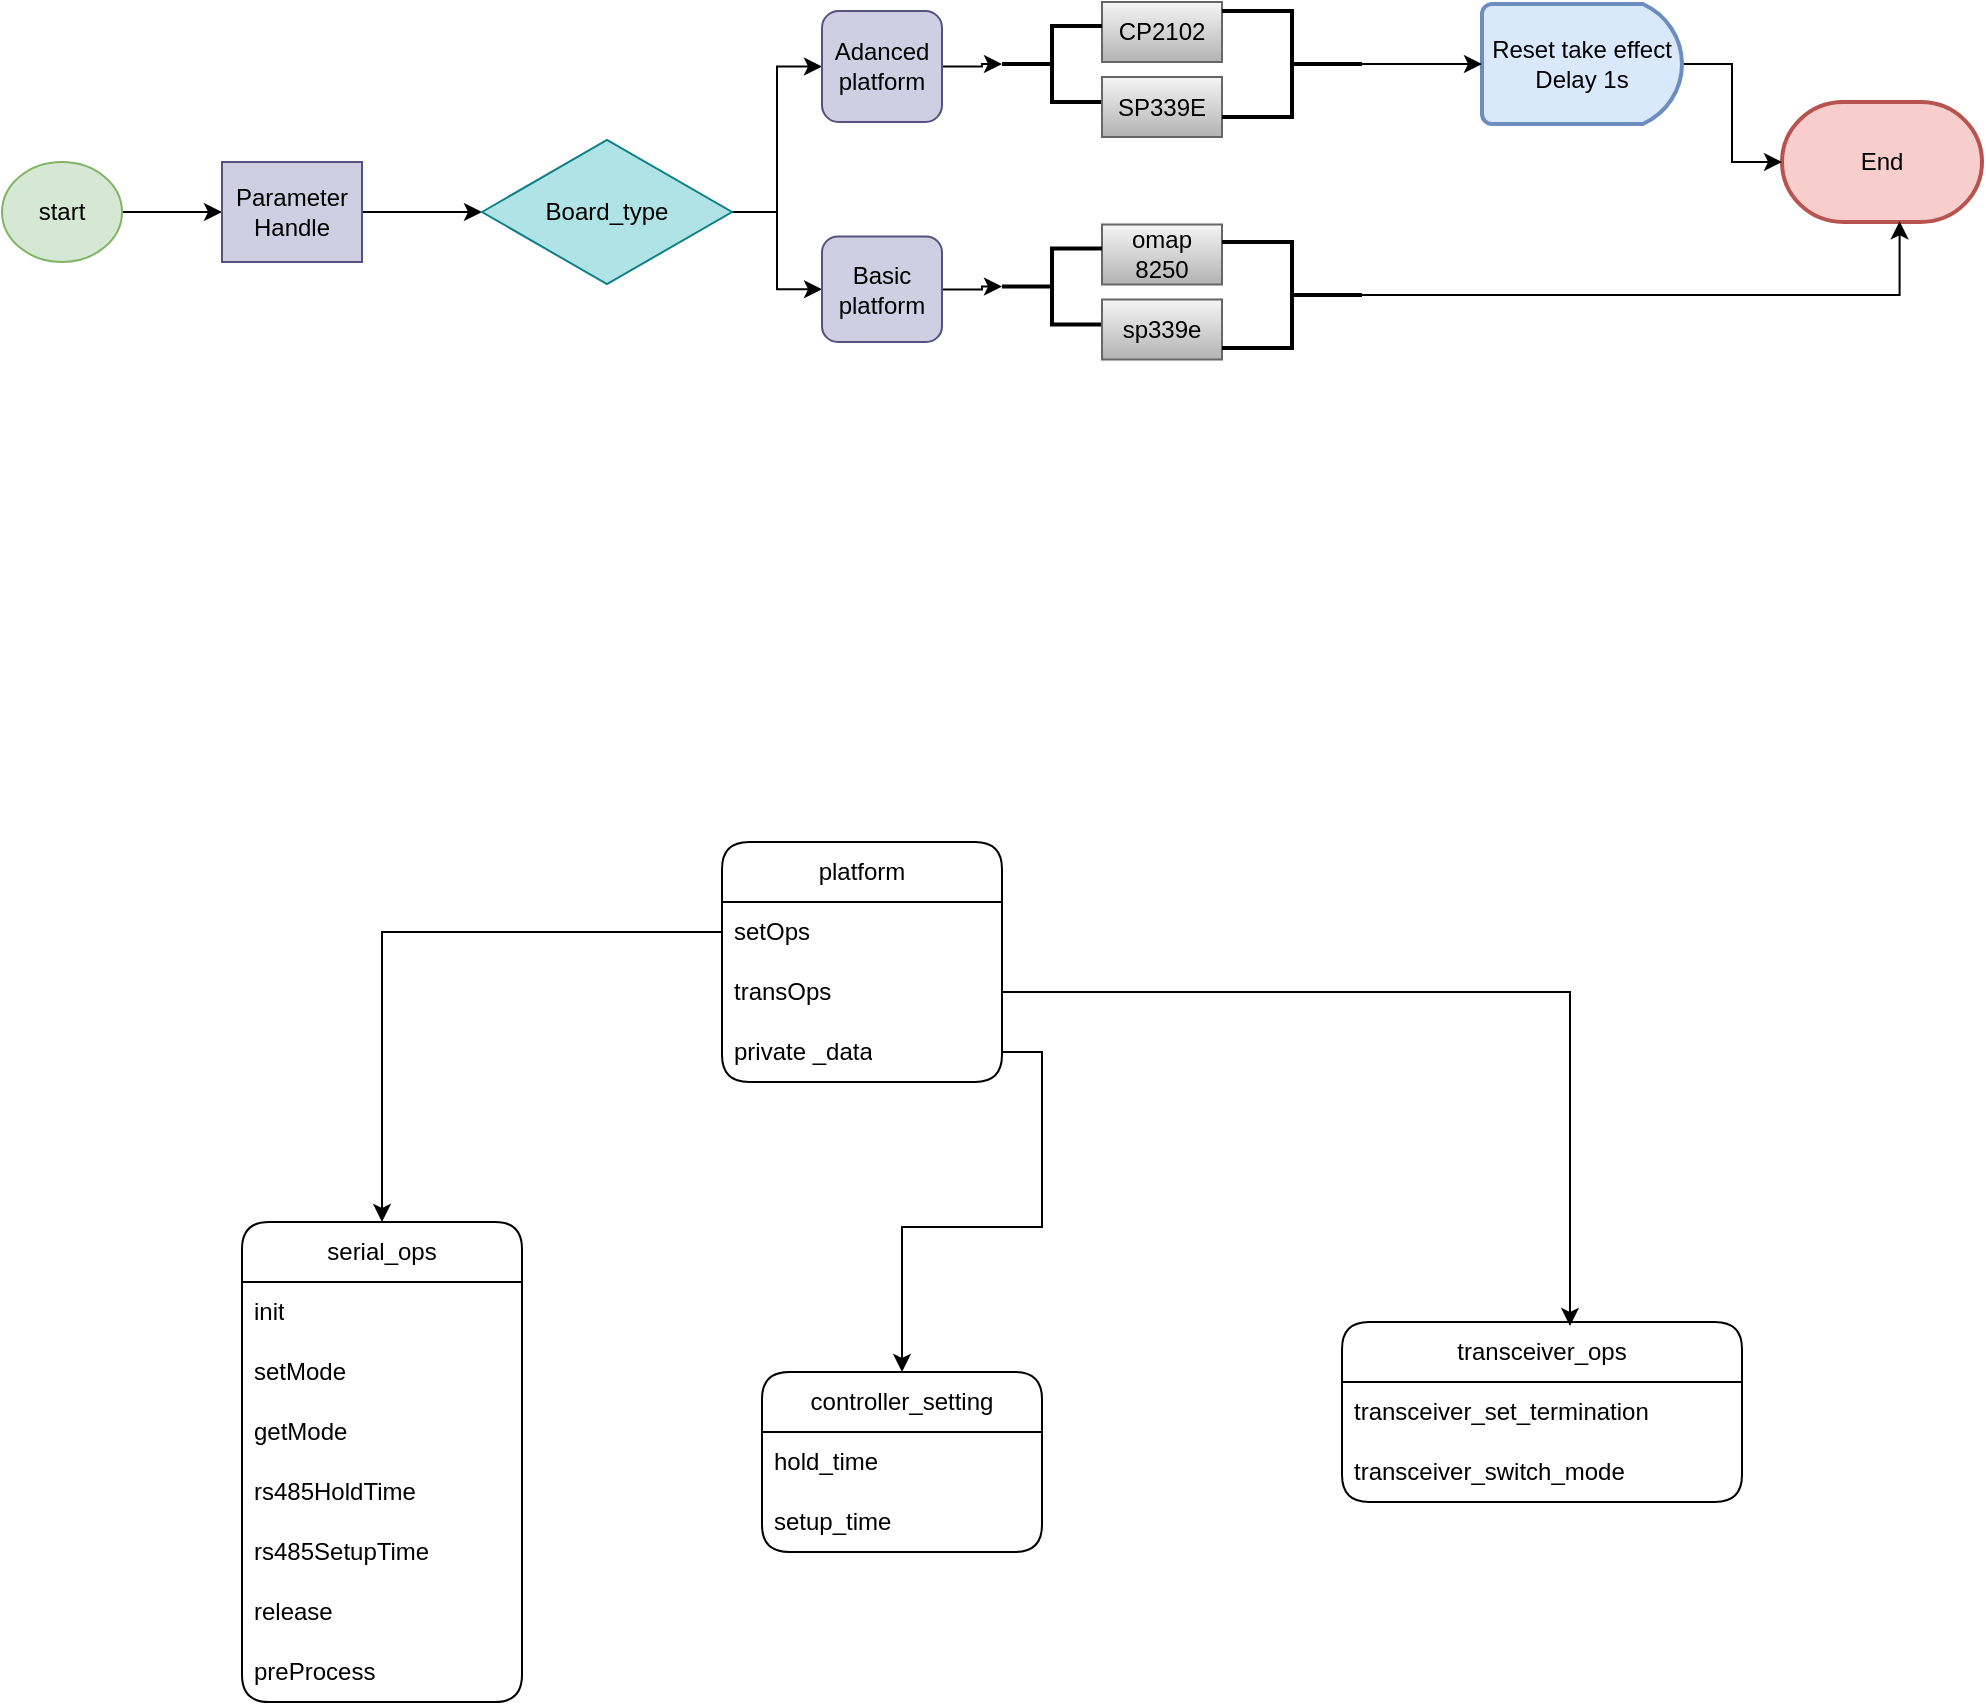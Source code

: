 <mxfile version="20.5.3" type="github">
  <diagram id="C5RBs43oDa-KdzZeNtuy" name="Page-1">
    <mxGraphModel dx="1088" dy="744" grid="1" gridSize="10" guides="1" tooltips="1" connect="1" arrows="1" fold="1" page="1" pageScale="1" pageWidth="1600" pageHeight="1200" math="0" shadow="0">
      <root>
        <mxCell id="WIyWlLk6GJQsqaUBKTNV-0" />
        <mxCell id="WIyWlLk6GJQsqaUBKTNV-1" parent="WIyWlLk6GJQsqaUBKTNV-0" />
        <mxCell id="YIfeJS2Iha7Kot0naYwr-30" value="" style="edgeStyle=orthogonalEdgeStyle;rounded=0;orthogonalLoop=1;jettySize=auto;html=1;" edge="1" parent="WIyWlLk6GJQsqaUBKTNV-1" source="YIfeJS2Iha7Kot0naYwr-0" target="YIfeJS2Iha7Kot0naYwr-1">
          <mxGeometry relative="1" as="geometry" />
        </mxCell>
        <mxCell id="YIfeJS2Iha7Kot0naYwr-0" value="start" style="ellipse;whiteSpace=wrap;html=1;fillColor=#d5e8d4;strokeColor=#82b366;" vertex="1" parent="WIyWlLk6GJQsqaUBKTNV-1">
          <mxGeometry x="40" y="290" width="60" height="50" as="geometry" />
        </mxCell>
        <mxCell id="YIfeJS2Iha7Kot0naYwr-29" value="" style="edgeStyle=orthogonalEdgeStyle;rounded=0;orthogonalLoop=1;jettySize=auto;html=1;" edge="1" parent="WIyWlLk6GJQsqaUBKTNV-1" source="YIfeJS2Iha7Kot0naYwr-1" target="YIfeJS2Iha7Kot0naYwr-4">
          <mxGeometry relative="1" as="geometry" />
        </mxCell>
        <mxCell id="YIfeJS2Iha7Kot0naYwr-1" value="&lt;div&gt;Parameter&lt;/div&gt;&lt;div&gt;Handle&lt;br&gt;&lt;/div&gt;" style="rounded=0;whiteSpace=wrap;html=1;fillColor=#d0cee2;strokeColor=#56517e;" vertex="1" parent="WIyWlLk6GJQsqaUBKTNV-1">
          <mxGeometry x="150" y="290" width="70" height="50" as="geometry" />
        </mxCell>
        <mxCell id="YIfeJS2Iha7Kot0naYwr-21" style="edgeStyle=orthogonalEdgeStyle;rounded=0;orthogonalLoop=1;jettySize=auto;html=1;entryX=0.5;entryY=1;entryDx=0;entryDy=0;" edge="1" parent="WIyWlLk6GJQsqaUBKTNV-1" source="YIfeJS2Iha7Kot0naYwr-4" target="YIfeJS2Iha7Kot0naYwr-9">
          <mxGeometry relative="1" as="geometry" />
        </mxCell>
        <mxCell id="YIfeJS2Iha7Kot0naYwr-31" style="edgeStyle=orthogonalEdgeStyle;rounded=0;orthogonalLoop=1;jettySize=auto;html=1;entryX=0.5;entryY=1;entryDx=0;entryDy=0;" edge="1" parent="WIyWlLk6GJQsqaUBKTNV-1" source="YIfeJS2Iha7Kot0naYwr-4" target="YIfeJS2Iha7Kot0naYwr-8">
          <mxGeometry relative="1" as="geometry" />
        </mxCell>
        <mxCell id="YIfeJS2Iha7Kot0naYwr-4" value="Board_type" style="html=1;whiteSpace=wrap;aspect=fixed;shape=isoRectangle;fillColor=#b0e3e6;strokeColor=#0e8088;" vertex="1" parent="WIyWlLk6GJQsqaUBKTNV-1">
          <mxGeometry x="280" y="277.5" width="125" height="75" as="geometry" />
        </mxCell>
        <mxCell id="YIfeJS2Iha7Kot0naYwr-5" value="End" style="strokeWidth=2;html=1;shape=mxgraph.flowchart.terminator;whiteSpace=wrap;fillColor=#f8cecc;strokeColor=#b85450;" vertex="1" parent="WIyWlLk6GJQsqaUBKTNV-1">
          <mxGeometry x="930" y="260" width="100" height="60" as="geometry" />
        </mxCell>
        <mxCell id="YIfeJS2Iha7Kot0naYwr-25" style="edgeStyle=orthogonalEdgeStyle;rounded=0;orthogonalLoop=1;jettySize=auto;html=1;entryX=0;entryY=0.5;entryDx=0;entryDy=0;entryPerimeter=0;" edge="1" parent="WIyWlLk6GJQsqaUBKTNV-1" source="YIfeJS2Iha7Kot0naYwr-6" target="YIfeJS2Iha7Kot0naYwr-5">
          <mxGeometry relative="1" as="geometry" />
        </mxCell>
        <mxCell id="YIfeJS2Iha7Kot0naYwr-6" value="Reset take effect&lt;br&gt;&lt;div&gt;Delay 1s&lt;/div&gt;" style="strokeWidth=2;html=1;shape=mxgraph.flowchart.delay;whiteSpace=wrap;fillColor=#dae8fc;strokeColor=#6c8ebf;" vertex="1" parent="WIyWlLk6GJQsqaUBKTNV-1">
          <mxGeometry x="780" y="211" width="100" height="60" as="geometry" />
        </mxCell>
        <mxCell id="YIfeJS2Iha7Kot0naYwr-7" value="CP2102" style="rounded=0;whiteSpace=wrap;html=1;fillColor=#f5f5f5;gradientColor=#b3b3b3;strokeColor=#666666;" vertex="1" parent="WIyWlLk6GJQsqaUBKTNV-1">
          <mxGeometry x="590" y="210" width="60" height="30" as="geometry" />
        </mxCell>
        <mxCell id="YIfeJS2Iha7Kot0naYwr-27" style="edgeStyle=orthogonalEdgeStyle;rounded=0;orthogonalLoop=1;jettySize=auto;html=1;entryX=0;entryY=0.5;entryDx=0;entryDy=0;entryPerimeter=0;" edge="1" parent="WIyWlLk6GJQsqaUBKTNV-1" source="YIfeJS2Iha7Kot0naYwr-8" target="YIfeJS2Iha7Kot0naYwr-11">
          <mxGeometry relative="1" as="geometry" />
        </mxCell>
        <mxCell id="YIfeJS2Iha7Kot0naYwr-8" value="Adanced platform" style="rounded=1;whiteSpace=wrap;html=1;direction=south;fillColor=#d0cee2;strokeColor=#56517e;" vertex="1" parent="WIyWlLk6GJQsqaUBKTNV-1">
          <mxGeometry x="450" y="214.5" width="60" height="55.5" as="geometry" />
        </mxCell>
        <mxCell id="YIfeJS2Iha7Kot0naYwr-28" style="edgeStyle=orthogonalEdgeStyle;rounded=0;orthogonalLoop=1;jettySize=auto;html=1;entryX=0;entryY=0.5;entryDx=0;entryDy=0;entryPerimeter=0;" edge="1" parent="WIyWlLk6GJQsqaUBKTNV-1" source="YIfeJS2Iha7Kot0naYwr-9" target="YIfeJS2Iha7Kot0naYwr-17">
          <mxGeometry relative="1" as="geometry" />
        </mxCell>
        <mxCell id="YIfeJS2Iha7Kot0naYwr-9" value="&lt;div&gt;Basic&lt;/div&gt;&lt;div&gt;platform&lt;br&gt;&lt;/div&gt;" style="rounded=1;whiteSpace=wrap;html=1;direction=south;fillColor=#d0cee2;strokeColor=#56517e;" vertex="1" parent="WIyWlLk6GJQsqaUBKTNV-1">
          <mxGeometry x="450" y="327.25" width="60" height="52.75" as="geometry" />
        </mxCell>
        <mxCell id="YIfeJS2Iha7Kot0naYwr-11" value="" style="strokeWidth=2;html=1;shape=mxgraph.flowchart.annotation_2;align=left;labelPosition=right;pointerEvents=1;" vertex="1" parent="WIyWlLk6GJQsqaUBKTNV-1">
          <mxGeometry x="540" y="222" width="50" height="38" as="geometry" />
        </mxCell>
        <mxCell id="YIfeJS2Iha7Kot0naYwr-12" value="SP339E" style="rounded=0;whiteSpace=wrap;html=1;fillColor=#f5f5f5;gradientColor=#b3b3b3;strokeColor=#666666;" vertex="1" parent="WIyWlLk6GJQsqaUBKTNV-1">
          <mxGeometry x="590" y="247.5" width="60" height="30" as="geometry" />
        </mxCell>
        <mxCell id="YIfeJS2Iha7Kot0naYwr-16" value="omap 8250" style="rounded=0;whiteSpace=wrap;html=1;fillColor=#f5f5f5;gradientColor=#b3b3b3;strokeColor=#666666;" vertex="1" parent="WIyWlLk6GJQsqaUBKTNV-1">
          <mxGeometry x="590" y="321.25" width="60" height="30" as="geometry" />
        </mxCell>
        <mxCell id="YIfeJS2Iha7Kot0naYwr-17" value="" style="strokeWidth=2;html=1;shape=mxgraph.flowchart.annotation_2;align=left;labelPosition=right;pointerEvents=1;" vertex="1" parent="WIyWlLk6GJQsqaUBKTNV-1">
          <mxGeometry x="540" y="333.25" width="50" height="38" as="geometry" />
        </mxCell>
        <mxCell id="YIfeJS2Iha7Kot0naYwr-18" value="sp339e" style="rounded=0;whiteSpace=wrap;html=1;fillColor=#f5f5f5;gradientColor=#b3b3b3;strokeColor=#666666;" vertex="1" parent="WIyWlLk6GJQsqaUBKTNV-1">
          <mxGeometry x="590" y="358.75" width="60" height="30" as="geometry" />
        </mxCell>
        <mxCell id="YIfeJS2Iha7Kot0naYwr-22" style="edgeStyle=orthogonalEdgeStyle;rounded=0;orthogonalLoop=1;jettySize=auto;html=1;exitX=0;exitY=0.5;exitDx=0;exitDy=0;exitPerimeter=0;entryX=0;entryY=0.5;entryDx=0;entryDy=0;entryPerimeter=0;" edge="1" parent="WIyWlLk6GJQsqaUBKTNV-1" source="YIfeJS2Iha7Kot0naYwr-19" target="YIfeJS2Iha7Kot0naYwr-6">
          <mxGeometry relative="1" as="geometry" />
        </mxCell>
        <mxCell id="YIfeJS2Iha7Kot0naYwr-19" value="" style="strokeWidth=2;html=1;shape=mxgraph.flowchart.annotation_2;align=left;labelPosition=right;pointerEvents=1;rotation=-180;" vertex="1" parent="WIyWlLk6GJQsqaUBKTNV-1">
          <mxGeometry x="650" y="214.5" width="70" height="53" as="geometry" />
        </mxCell>
        <mxCell id="YIfeJS2Iha7Kot0naYwr-32" style="edgeStyle=orthogonalEdgeStyle;rounded=0;orthogonalLoop=1;jettySize=auto;html=1;entryX=0.588;entryY=0.994;entryDx=0;entryDy=0;entryPerimeter=0;" edge="1" parent="WIyWlLk6GJQsqaUBKTNV-1" source="YIfeJS2Iha7Kot0naYwr-20" target="YIfeJS2Iha7Kot0naYwr-5">
          <mxGeometry relative="1" as="geometry" />
        </mxCell>
        <mxCell id="YIfeJS2Iha7Kot0naYwr-20" value="" style="strokeWidth=2;html=1;shape=mxgraph.flowchart.annotation_2;align=left;labelPosition=right;pointerEvents=1;rotation=-180;" vertex="1" parent="WIyWlLk6GJQsqaUBKTNV-1">
          <mxGeometry x="650" y="330" width="70" height="53" as="geometry" />
        </mxCell>
        <mxCell id="YIfeJS2Iha7Kot0naYwr-40" value="serial_ops" style="swimlane;fontStyle=0;childLayout=stackLayout;horizontal=1;startSize=30;horizontalStack=0;resizeParent=1;resizeParentMax=0;resizeLast=0;collapsible=1;marginBottom=0;whiteSpace=wrap;html=1;rounded=1;" vertex="1" parent="WIyWlLk6GJQsqaUBKTNV-1">
          <mxGeometry x="160" y="820" width="140" height="240" as="geometry" />
        </mxCell>
        <mxCell id="YIfeJS2Iha7Kot0naYwr-41" value="init" style="text;align=left;verticalAlign=middle;spacingLeft=4;spacingRight=4;overflow=hidden;points=[[0,0.5],[1,0.5]];portConstraint=eastwest;rotatable=0;whiteSpace=wrap;html=1;rounded=1;" vertex="1" parent="YIfeJS2Iha7Kot0naYwr-40">
          <mxGeometry y="30" width="140" height="30" as="geometry" />
        </mxCell>
        <mxCell id="YIfeJS2Iha7Kot0naYwr-42" value="setMode" style="text;strokeColor=none;fillColor=none;align=left;verticalAlign=middle;spacingLeft=4;spacingRight=4;overflow=hidden;points=[[0,0.5],[1,0.5]];portConstraint=eastwest;rotatable=0;whiteSpace=wrap;html=1;rounded=1;" vertex="1" parent="YIfeJS2Iha7Kot0naYwr-40">
          <mxGeometry y="60" width="140" height="30" as="geometry" />
        </mxCell>
        <mxCell id="YIfeJS2Iha7Kot0naYwr-43" value="getMode" style="text;strokeColor=none;fillColor=none;align=left;verticalAlign=middle;spacingLeft=4;spacingRight=4;overflow=hidden;points=[[0,0.5],[1,0.5]];portConstraint=eastwest;rotatable=0;whiteSpace=wrap;html=1;rounded=1;" vertex="1" parent="YIfeJS2Iha7Kot0naYwr-40">
          <mxGeometry y="90" width="140" height="30" as="geometry" />
        </mxCell>
        <mxCell id="YIfeJS2Iha7Kot0naYwr-44" value="rs485HoldTime" style="text;strokeColor=none;fillColor=none;align=left;verticalAlign=middle;spacingLeft=4;spacingRight=4;overflow=hidden;points=[[0,0.5],[1,0.5]];portConstraint=eastwest;rotatable=0;whiteSpace=wrap;html=1;rounded=1;" vertex="1" parent="YIfeJS2Iha7Kot0naYwr-40">
          <mxGeometry y="120" width="140" height="30" as="geometry" />
        </mxCell>
        <mxCell id="YIfeJS2Iha7Kot0naYwr-45" value="rs485SetupTime" style="text;strokeColor=none;fillColor=none;align=left;verticalAlign=middle;spacingLeft=4;spacingRight=4;overflow=hidden;points=[[0,0.5],[1,0.5]];portConstraint=eastwest;rotatable=0;whiteSpace=wrap;html=1;rounded=1;" vertex="1" parent="YIfeJS2Iha7Kot0naYwr-40">
          <mxGeometry y="150" width="140" height="30" as="geometry" />
        </mxCell>
        <mxCell id="YIfeJS2Iha7Kot0naYwr-46" value="release" style="text;strokeColor=none;fillColor=none;align=left;verticalAlign=middle;spacingLeft=4;spacingRight=4;overflow=hidden;points=[[0,0.5],[1,0.5]];portConstraint=eastwest;rotatable=0;whiteSpace=wrap;html=1;rounded=1;" vertex="1" parent="YIfeJS2Iha7Kot0naYwr-40">
          <mxGeometry y="180" width="140" height="30" as="geometry" />
        </mxCell>
        <mxCell id="YIfeJS2Iha7Kot0naYwr-47" value="preProcess" style="text;strokeColor=none;fillColor=none;align=left;verticalAlign=middle;spacingLeft=4;spacingRight=4;overflow=hidden;points=[[0,0.5],[1,0.5]];portConstraint=eastwest;rotatable=0;whiteSpace=wrap;html=1;rounded=1;" vertex="1" parent="YIfeJS2Iha7Kot0naYwr-40">
          <mxGeometry y="210" width="140" height="30" as="geometry" />
        </mxCell>
        <mxCell id="YIfeJS2Iha7Kot0naYwr-48" value="platform" style="swimlane;fontStyle=0;childLayout=stackLayout;horizontal=1;startSize=30;horizontalStack=0;resizeParent=1;resizeParentMax=0;resizeLast=0;collapsible=1;marginBottom=0;whiteSpace=wrap;html=1;rounded=1;" vertex="1" parent="WIyWlLk6GJQsqaUBKTNV-1">
          <mxGeometry x="400" y="630" width="140" height="120" as="geometry" />
        </mxCell>
        <mxCell id="YIfeJS2Iha7Kot0naYwr-49" value="setOps" style="text;strokeColor=none;fillColor=none;align=left;verticalAlign=middle;spacingLeft=4;spacingRight=4;overflow=hidden;points=[[0,0.5],[1,0.5]];portConstraint=eastwest;rotatable=0;whiteSpace=wrap;html=1;rounded=1;" vertex="1" parent="YIfeJS2Iha7Kot0naYwr-48">
          <mxGeometry y="30" width="140" height="30" as="geometry" />
        </mxCell>
        <mxCell id="YIfeJS2Iha7Kot0naYwr-50" value="transOps" style="text;strokeColor=none;fillColor=none;align=left;verticalAlign=middle;spacingLeft=4;spacingRight=4;overflow=hidden;points=[[0,0.5],[1,0.5]];portConstraint=eastwest;rotatable=0;whiteSpace=wrap;html=1;rounded=1;" vertex="1" parent="YIfeJS2Iha7Kot0naYwr-48">
          <mxGeometry y="60" width="140" height="30" as="geometry" />
        </mxCell>
        <mxCell id="YIfeJS2Iha7Kot0naYwr-51" value="private _data" style="text;strokeColor=none;fillColor=none;align=left;verticalAlign=middle;spacingLeft=4;spacingRight=4;overflow=hidden;points=[[0,0.5],[1,0.5]];portConstraint=eastwest;rotatable=0;whiteSpace=wrap;html=1;rounded=1;" vertex="1" parent="YIfeJS2Iha7Kot0naYwr-48">
          <mxGeometry y="90" width="140" height="30" as="geometry" />
        </mxCell>
        <mxCell id="YIfeJS2Iha7Kot0naYwr-52" value="transceiver_ops" style="swimlane;fontStyle=0;childLayout=stackLayout;horizontal=1;startSize=30;horizontalStack=0;resizeParent=1;resizeParentMax=0;resizeLast=0;collapsible=1;marginBottom=0;whiteSpace=wrap;html=1;rounded=1;" vertex="1" parent="WIyWlLk6GJQsqaUBKTNV-1">
          <mxGeometry x="710" y="870" width="200" height="90" as="geometry" />
        </mxCell>
        <mxCell id="YIfeJS2Iha7Kot0naYwr-53" value="transceiver_set_termination" style="text;strokeColor=none;fillColor=none;align=left;verticalAlign=middle;spacingLeft=4;spacingRight=4;overflow=hidden;points=[[0,0.5],[1,0.5]];portConstraint=eastwest;rotatable=0;whiteSpace=wrap;html=1;rounded=1;" vertex="1" parent="YIfeJS2Iha7Kot0naYwr-52">
          <mxGeometry y="30" width="200" height="30" as="geometry" />
        </mxCell>
        <mxCell id="YIfeJS2Iha7Kot0naYwr-54" value="transceiver_switch_mode" style="text;strokeColor=none;fillColor=none;align=left;verticalAlign=middle;spacingLeft=4;spacingRight=4;overflow=hidden;points=[[0,0.5],[1,0.5]];portConstraint=eastwest;rotatable=0;whiteSpace=wrap;html=1;rounded=1;" vertex="1" parent="YIfeJS2Iha7Kot0naYwr-52">
          <mxGeometry y="60" width="200" height="30" as="geometry" />
        </mxCell>
        <mxCell id="YIfeJS2Iha7Kot0naYwr-56" style="edgeStyle=orthogonalEdgeStyle;rounded=0;orthogonalLoop=1;jettySize=auto;html=1;entryX=0.5;entryY=0;entryDx=0;entryDy=0;" edge="1" parent="WIyWlLk6GJQsqaUBKTNV-1" source="YIfeJS2Iha7Kot0naYwr-49" target="YIfeJS2Iha7Kot0naYwr-40">
          <mxGeometry relative="1" as="geometry" />
        </mxCell>
        <mxCell id="YIfeJS2Iha7Kot0naYwr-57" style="edgeStyle=orthogonalEdgeStyle;rounded=0;orthogonalLoop=1;jettySize=auto;html=1;exitX=1;exitY=0.5;exitDx=0;exitDy=0;entryX=0.57;entryY=0.022;entryDx=0;entryDy=0;entryPerimeter=0;" edge="1" parent="WIyWlLk6GJQsqaUBKTNV-1" source="YIfeJS2Iha7Kot0naYwr-50" target="YIfeJS2Iha7Kot0naYwr-52">
          <mxGeometry relative="1" as="geometry" />
        </mxCell>
        <mxCell id="YIfeJS2Iha7Kot0naYwr-58" value="controller_setting" style="swimlane;fontStyle=0;childLayout=stackLayout;horizontal=1;startSize=30;horizontalStack=0;resizeParent=1;resizeParentMax=0;resizeLast=0;collapsible=1;marginBottom=0;whiteSpace=wrap;html=1;rounded=1;" vertex="1" parent="WIyWlLk6GJQsqaUBKTNV-1">
          <mxGeometry x="420" y="895" width="140" height="90" as="geometry" />
        </mxCell>
        <mxCell id="YIfeJS2Iha7Kot0naYwr-59" value="hold_time" style="text;strokeColor=none;fillColor=none;align=left;verticalAlign=middle;spacingLeft=4;spacingRight=4;overflow=hidden;points=[[0,0.5],[1,0.5]];portConstraint=eastwest;rotatable=0;whiteSpace=wrap;html=1;rounded=1;" vertex="1" parent="YIfeJS2Iha7Kot0naYwr-58">
          <mxGeometry y="30" width="140" height="30" as="geometry" />
        </mxCell>
        <mxCell id="YIfeJS2Iha7Kot0naYwr-60" value="setup_time" style="text;strokeColor=none;fillColor=none;align=left;verticalAlign=middle;spacingLeft=4;spacingRight=4;overflow=hidden;points=[[0,0.5],[1,0.5]];portConstraint=eastwest;rotatable=0;whiteSpace=wrap;html=1;rounded=1;" vertex="1" parent="YIfeJS2Iha7Kot0naYwr-58">
          <mxGeometry y="60" width="140" height="30" as="geometry" />
        </mxCell>
        <mxCell id="YIfeJS2Iha7Kot0naYwr-62" style="edgeStyle=orthogonalEdgeStyle;rounded=0;orthogonalLoop=1;jettySize=auto;html=1;entryX=0.5;entryY=0;entryDx=0;entryDy=0;" edge="1" parent="WIyWlLk6GJQsqaUBKTNV-1" source="YIfeJS2Iha7Kot0naYwr-51" target="YIfeJS2Iha7Kot0naYwr-58">
          <mxGeometry relative="1" as="geometry" />
        </mxCell>
      </root>
    </mxGraphModel>
  </diagram>
</mxfile>
